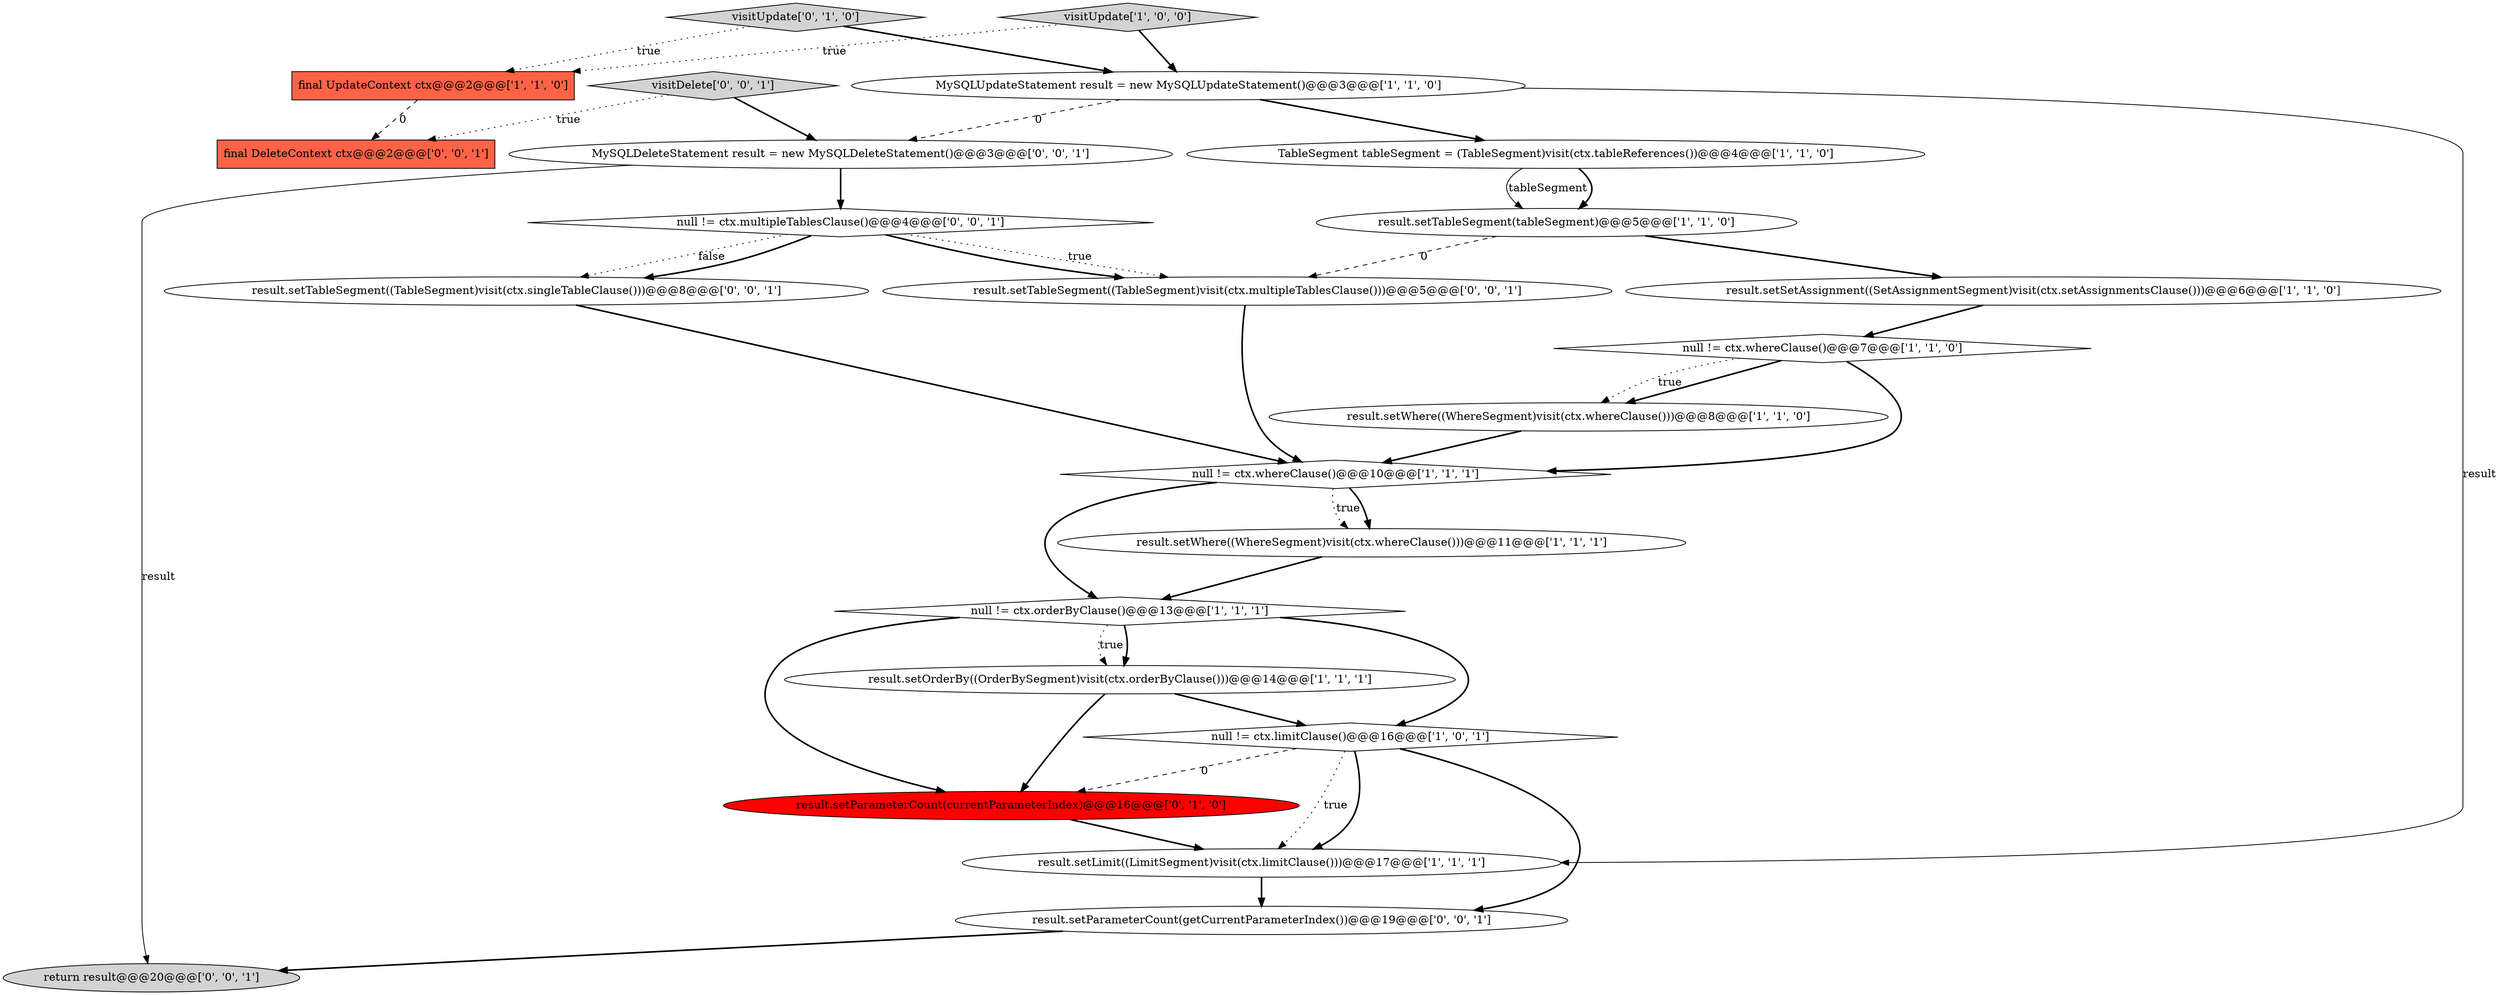 digraph {
12 [style = filled, label = "result.setOrderBy((OrderBySegment)visit(ctx.orderByClause()))@@@14@@@['1', '1', '1']", fillcolor = white, shape = ellipse image = "AAA0AAABBB1BBB"];
8 [style = filled, label = "null != ctx.limitClause()@@@16@@@['1', '0', '1']", fillcolor = white, shape = diamond image = "AAA0AAABBB1BBB"];
10 [style = filled, label = "final UpdateContext ctx@@@2@@@['1', '1', '0']", fillcolor = tomato, shape = box image = "AAA0AAABBB1BBB"];
15 [style = filled, label = "visitUpdate['0', '1', '0']", fillcolor = lightgray, shape = diamond image = "AAA0AAABBB2BBB"];
16 [style = filled, label = "final DeleteContext ctx@@@2@@@['0', '0', '1']", fillcolor = tomato, shape = box image = "AAA0AAABBB3BBB"];
19 [style = filled, label = "MySQLDeleteStatement result = new MySQLDeleteStatement()@@@3@@@['0', '0', '1']", fillcolor = white, shape = ellipse image = "AAA0AAABBB3BBB"];
7 [style = filled, label = "null != ctx.orderByClause()@@@13@@@['1', '1', '1']", fillcolor = white, shape = diamond image = "AAA0AAABBB1BBB"];
14 [style = filled, label = "result.setParameterCount(currentParameterIndex)@@@16@@@['0', '1', '0']", fillcolor = red, shape = ellipse image = "AAA1AAABBB2BBB"];
17 [style = filled, label = "null != ctx.multipleTablesClause()@@@4@@@['0', '0', '1']", fillcolor = white, shape = diamond image = "AAA0AAABBB3BBB"];
1 [style = filled, label = "TableSegment tableSegment = (TableSegment)visit(ctx.tableReferences())@@@4@@@['1', '1', '0']", fillcolor = white, shape = ellipse image = "AAA0AAABBB1BBB"];
21 [style = filled, label = "return result@@@20@@@['0', '0', '1']", fillcolor = lightgray, shape = ellipse image = "AAA0AAABBB3BBB"];
9 [style = filled, label = "MySQLUpdateStatement result = new MySQLUpdateStatement()@@@3@@@['1', '1', '0']", fillcolor = white, shape = ellipse image = "AAA0AAABBB1BBB"];
22 [style = filled, label = "visitDelete['0', '0', '1']", fillcolor = lightgray, shape = diamond image = "AAA0AAABBB3BBB"];
18 [style = filled, label = "result.setTableSegment((TableSegment)visit(ctx.singleTableClause()))@@@8@@@['0', '0', '1']", fillcolor = white, shape = ellipse image = "AAA0AAABBB3BBB"];
2 [style = filled, label = "visitUpdate['1', '0', '0']", fillcolor = lightgray, shape = diamond image = "AAA0AAABBB1BBB"];
13 [style = filled, label = "result.setLimit((LimitSegment)visit(ctx.limitClause()))@@@17@@@['1', '1', '1']", fillcolor = white, shape = ellipse image = "AAA0AAABBB1BBB"];
20 [style = filled, label = "result.setTableSegment((TableSegment)visit(ctx.multipleTablesClause()))@@@5@@@['0', '0', '1']", fillcolor = white, shape = ellipse image = "AAA0AAABBB3BBB"];
4 [style = filled, label = "null != ctx.whereClause()@@@10@@@['1', '1', '1']", fillcolor = white, shape = diamond image = "AAA0AAABBB1BBB"];
11 [style = filled, label = "result.setWhere((WhereSegment)visit(ctx.whereClause()))@@@8@@@['1', '1', '0']", fillcolor = white, shape = ellipse image = "AAA0AAABBB1BBB"];
6 [style = filled, label = "null != ctx.whereClause()@@@7@@@['1', '1', '0']", fillcolor = white, shape = diamond image = "AAA0AAABBB1BBB"];
5 [style = filled, label = "result.setWhere((WhereSegment)visit(ctx.whereClause()))@@@11@@@['1', '1', '1']", fillcolor = white, shape = ellipse image = "AAA0AAABBB1BBB"];
0 [style = filled, label = "result.setTableSegment(tableSegment)@@@5@@@['1', '1', '0']", fillcolor = white, shape = ellipse image = "AAA0AAABBB1BBB"];
23 [style = filled, label = "result.setParameterCount(getCurrentParameterIndex())@@@19@@@['0', '0', '1']", fillcolor = white, shape = ellipse image = "AAA0AAABBB3BBB"];
3 [style = filled, label = "result.setSetAssignment((SetAssignmentSegment)visit(ctx.setAssignmentsClause()))@@@6@@@['1', '1', '0']", fillcolor = white, shape = ellipse image = "AAA0AAABBB1BBB"];
17->20 [style = dotted, label="true"];
0->3 [style = bold, label=""];
4->5 [style = dotted, label="true"];
8->23 [style = bold, label=""];
22->19 [style = bold, label=""];
7->12 [style = bold, label=""];
9->13 [style = solid, label="result"];
11->4 [style = bold, label=""];
3->6 [style = bold, label=""];
15->10 [style = dotted, label="true"];
1->0 [style = bold, label=""];
2->9 [style = bold, label=""];
19->17 [style = bold, label=""];
8->14 [style = dashed, label="0"];
7->8 [style = bold, label=""];
0->20 [style = dashed, label="0"];
4->7 [style = bold, label=""];
20->4 [style = bold, label=""];
7->12 [style = dotted, label="true"];
7->14 [style = bold, label=""];
19->21 [style = solid, label="result"];
9->19 [style = dashed, label="0"];
6->4 [style = bold, label=""];
1->0 [style = solid, label="tableSegment"];
18->4 [style = bold, label=""];
23->21 [style = bold, label=""];
15->9 [style = bold, label=""];
12->8 [style = bold, label=""];
6->11 [style = bold, label=""];
22->16 [style = dotted, label="true"];
12->14 [style = bold, label=""];
17->18 [style = dotted, label="false"];
13->23 [style = bold, label=""];
5->7 [style = bold, label=""];
8->13 [style = dotted, label="true"];
10->16 [style = dashed, label="0"];
14->13 [style = bold, label=""];
6->11 [style = dotted, label="true"];
9->1 [style = bold, label=""];
4->5 [style = bold, label=""];
17->18 [style = bold, label=""];
8->13 [style = bold, label=""];
2->10 [style = dotted, label="true"];
17->20 [style = bold, label=""];
}
